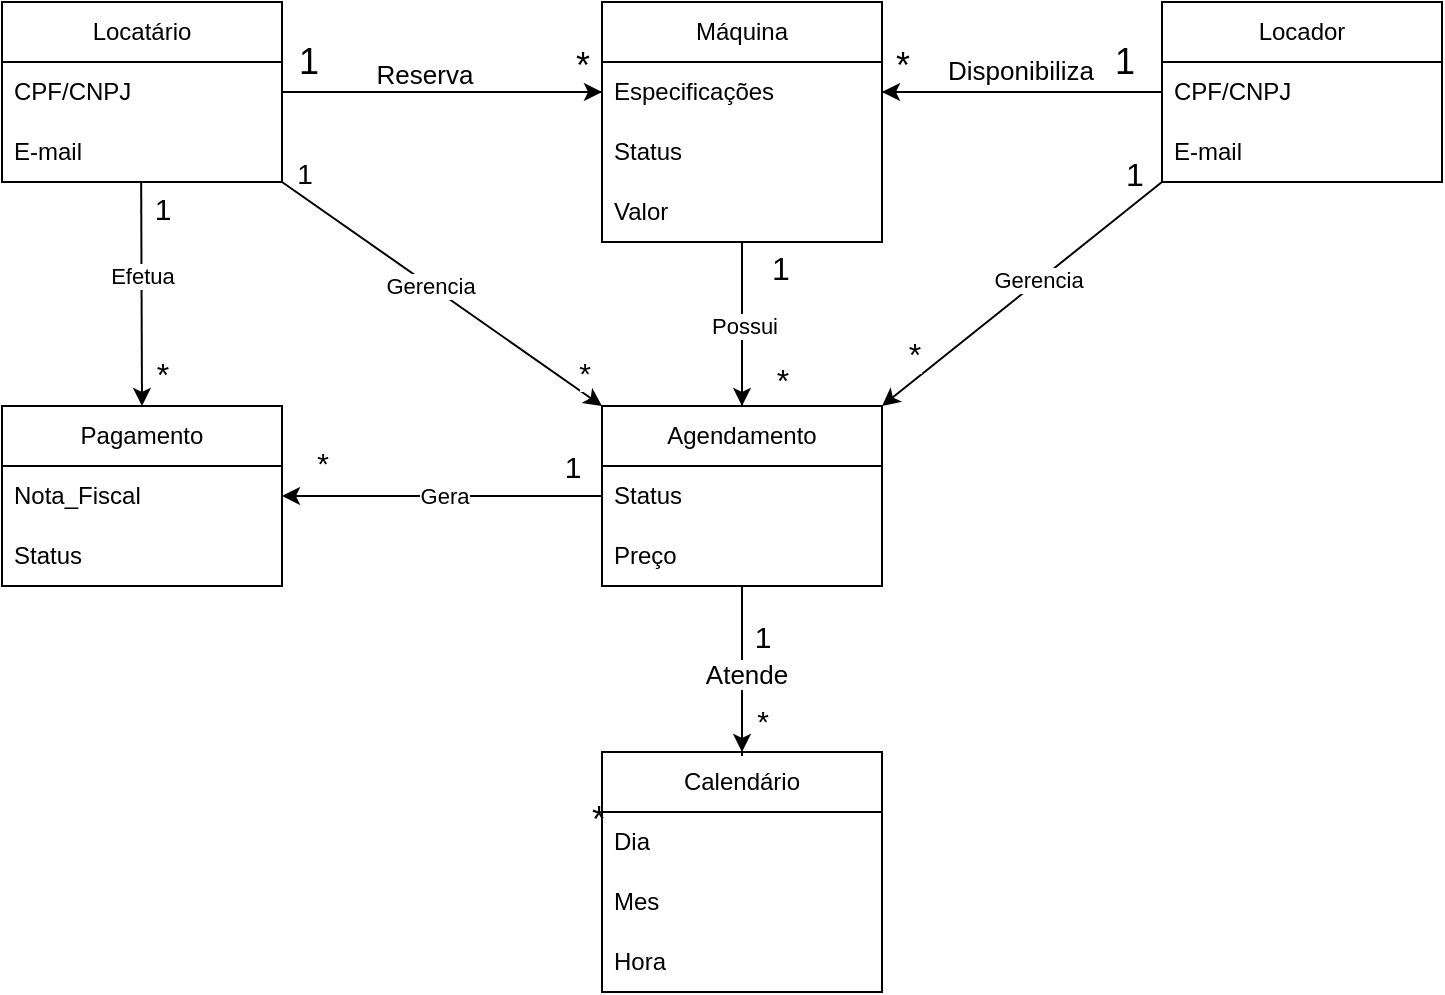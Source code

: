 <mxfile version="22.1.3" type="device">
  <diagram name="Página-1" id="eQrDQsTOoV27ABiLANkc">
    <mxGraphModel dx="934" dy="973" grid="1" gridSize="10" guides="1" tooltips="1" connect="1" arrows="1" fold="1" page="1" pageScale="1" pageWidth="827" pageHeight="1169" math="0" shadow="0">
      <root>
        <mxCell id="0" />
        <mxCell id="1" parent="0" />
        <mxCell id="u8Nk1GrVamjLBrWx-SGE-5" value="Locatário" style="swimlane;fontStyle=0;childLayout=stackLayout;horizontal=1;startSize=30;horizontalStack=0;resizeParent=1;resizeParentMax=0;resizeLast=0;collapsible=1;marginBottom=0;whiteSpace=wrap;html=1;" parent="1" vertex="1">
          <mxGeometry x="60" y="200" width="140" height="90" as="geometry" />
        </mxCell>
        <mxCell id="u8Nk1GrVamjLBrWx-SGE-6" value="CPF/CNPJ" style="text;strokeColor=none;fillColor=none;align=left;verticalAlign=middle;spacingLeft=4;spacingRight=4;overflow=hidden;points=[[0,0.5],[1,0.5]];portConstraint=eastwest;rotatable=0;whiteSpace=wrap;html=1;" parent="u8Nk1GrVamjLBrWx-SGE-5" vertex="1">
          <mxGeometry y="30" width="140" height="30" as="geometry" />
        </mxCell>
        <mxCell id="u8Nk1GrVamjLBrWx-SGE-7" value="E-mail" style="text;strokeColor=none;fillColor=none;align=left;verticalAlign=middle;spacingLeft=4;spacingRight=4;overflow=hidden;points=[[0,0.5],[1,0.5]];portConstraint=eastwest;rotatable=0;whiteSpace=wrap;html=1;" parent="u8Nk1GrVamjLBrWx-SGE-5" vertex="1">
          <mxGeometry y="60" width="140" height="30" as="geometry" />
        </mxCell>
        <mxCell id="u8Nk1GrVamjLBrWx-SGE-9" value="Locador" style="swimlane;fontStyle=0;childLayout=stackLayout;horizontal=1;startSize=30;horizontalStack=0;resizeParent=1;resizeParentMax=0;resizeLast=0;collapsible=1;marginBottom=0;whiteSpace=wrap;html=1;" parent="1" vertex="1">
          <mxGeometry x="640" y="200" width="140" height="90" as="geometry" />
        </mxCell>
        <mxCell id="u8Nk1GrVamjLBrWx-SGE-10" value="CPF/CNPJ" style="text;strokeColor=none;fillColor=none;align=left;verticalAlign=middle;spacingLeft=4;spacingRight=4;overflow=hidden;points=[[0,0.5],[1,0.5]];portConstraint=eastwest;rotatable=0;whiteSpace=wrap;html=1;" parent="u8Nk1GrVamjLBrWx-SGE-9" vertex="1">
          <mxGeometry y="30" width="140" height="30" as="geometry" />
        </mxCell>
        <mxCell id="u8Nk1GrVamjLBrWx-SGE-11" value="E-mail" style="text;strokeColor=none;fillColor=none;align=left;verticalAlign=middle;spacingLeft=4;spacingRight=4;overflow=hidden;points=[[0,0.5],[1,0.5]];portConstraint=eastwest;rotatable=0;whiteSpace=wrap;html=1;" parent="u8Nk1GrVamjLBrWx-SGE-9" vertex="1">
          <mxGeometry y="60" width="140" height="30" as="geometry" />
        </mxCell>
        <mxCell id="u8Nk1GrVamjLBrWx-SGE-27" value="" style="endArrow=none;html=1;rounded=0;exitX=1;exitY=0.5;exitDx=0;exitDy=0;entryX=0;entryY=0.5;entryDx=0;entryDy=0;" parent="1" source="u8Nk1GrVamjLBrWx-SGE-6" target="u8Nk1GrVamjLBrWx-SGE-58" edge="1">
          <mxGeometry width="50" height="50" relative="1" as="geometry">
            <mxPoint x="290" y="500" as="sourcePoint" />
            <mxPoint x="250" y="275" as="targetPoint" />
          </mxGeometry>
        </mxCell>
        <mxCell id="u8Nk1GrVamjLBrWx-SGE-46" value="1" style="edgeLabel;html=1;align=center;verticalAlign=middle;resizable=0;points=[];fontSize=18;" parent="u8Nk1GrVamjLBrWx-SGE-27" vertex="1" connectable="0">
          <mxGeometry x="-0.543" y="1" relative="1" as="geometry">
            <mxPoint x="-24" y="-14" as="offset" />
          </mxGeometry>
        </mxCell>
        <mxCell id="u8Nk1GrVamjLBrWx-SGE-54" value="Reserva" style="edgeLabel;html=1;align=center;verticalAlign=middle;resizable=0;points=[];fontSize=13;" parent="u8Nk1GrVamjLBrWx-SGE-27" vertex="1" connectable="0">
          <mxGeometry x="-0.052" relative="1" as="geometry">
            <mxPoint x="-5" y="-9" as="offset" />
          </mxGeometry>
        </mxCell>
        <mxCell id="dg8OuovaHCVJ2pLsqGc--9" value="*" style="edgeLabel;html=1;align=center;verticalAlign=middle;resizable=0;points=[];fontSize=18;" vertex="1" connectable="0" parent="u8Nk1GrVamjLBrWx-SGE-27">
          <mxGeometry x="0.823" relative="1" as="geometry">
            <mxPoint x="4" y="-13" as="offset" />
          </mxGeometry>
        </mxCell>
        <mxCell id="u8Nk1GrVamjLBrWx-SGE-28" value="" style="endArrow=none;html=1;rounded=0;exitX=1;exitY=0.5;exitDx=0;exitDy=0;entryX=0;entryY=0.5;entryDx=0;entryDy=0;" parent="1" source="u8Nk1GrVamjLBrWx-SGE-58" target="u8Nk1GrVamjLBrWx-SGE-10" edge="1">
          <mxGeometry width="50" height="50" relative="1" as="geometry">
            <mxPoint x="580" y="275" as="sourcePoint" />
            <mxPoint x="560" y="330" as="targetPoint" />
          </mxGeometry>
        </mxCell>
        <mxCell id="u8Nk1GrVamjLBrWx-SGE-40" value="&amp;nbsp;Disponibiliza&amp;nbsp;" style="edgeLabel;html=1;align=center;verticalAlign=middle;resizable=0;points=[];fontSize=13;" parent="u8Nk1GrVamjLBrWx-SGE-28" vertex="1" connectable="0">
          <mxGeometry x="0.033" y="-1" relative="1" as="geometry">
            <mxPoint x="-4" y="-12" as="offset" />
          </mxGeometry>
        </mxCell>
        <mxCell id="u8Nk1GrVamjLBrWx-SGE-47" value="1" style="edgeLabel;html=1;align=center;verticalAlign=middle;resizable=0;points=[];fontSize=18;" parent="u8Nk1GrVamjLBrWx-SGE-28" vertex="1" connectable="0">
          <mxGeometry x="0.56" y="-2" relative="1" as="geometry">
            <mxPoint x="12" y="-17" as="offset" />
          </mxGeometry>
        </mxCell>
        <mxCell id="u8Nk1GrVamjLBrWx-SGE-48" value="*" style="edgeLabel;html=1;align=center;verticalAlign=middle;resizable=0;points=[];fontSize=18;" parent="u8Nk1GrVamjLBrWx-SGE-28" vertex="1" connectable="0">
          <mxGeometry x="-0.26" y="-3" relative="1" as="geometry">
            <mxPoint x="-42" y="-16" as="offset" />
          </mxGeometry>
        </mxCell>
        <mxCell id="u8Nk1GrVamjLBrWx-SGE-30" value="Pagamento" style="swimlane;fontStyle=0;childLayout=stackLayout;horizontal=1;startSize=30;horizontalStack=0;resizeParent=1;resizeParentMax=0;resizeLast=0;collapsible=1;marginBottom=0;whiteSpace=wrap;html=1;" parent="1" vertex="1">
          <mxGeometry x="60" y="402" width="140" height="90" as="geometry" />
        </mxCell>
        <mxCell id="u8Nk1GrVamjLBrWx-SGE-32" value="Nota_Fiscal" style="text;strokeColor=none;fillColor=none;align=left;verticalAlign=middle;spacingLeft=4;spacingRight=4;overflow=hidden;points=[[0,0.5],[1,0.5]];portConstraint=eastwest;rotatable=0;whiteSpace=wrap;html=1;" parent="u8Nk1GrVamjLBrWx-SGE-30" vertex="1">
          <mxGeometry y="30" width="140" height="30" as="geometry" />
        </mxCell>
        <mxCell id="u8Nk1GrVamjLBrWx-SGE-33" value="Status" style="text;strokeColor=none;fillColor=none;align=left;verticalAlign=middle;spacingLeft=4;spacingRight=4;overflow=hidden;points=[[0,0.5],[1,0.5]];portConstraint=eastwest;rotatable=0;whiteSpace=wrap;html=1;" parent="u8Nk1GrVamjLBrWx-SGE-30" vertex="1">
          <mxGeometry y="60" width="140" height="30" as="geometry" />
        </mxCell>
        <mxCell id="dg8OuovaHCVJ2pLsqGc--19" style="edgeStyle=orthogonalEdgeStyle;rounded=0;orthogonalLoop=1;jettySize=auto;html=1;exitX=0.5;exitY=1;exitDx=0;exitDy=0;entryX=0.5;entryY=0;entryDx=0;entryDy=0;" edge="1" parent="1" source="u8Nk1GrVamjLBrWx-SGE-57" target="u8Nk1GrVamjLBrWx-SGE-77">
          <mxGeometry relative="1" as="geometry" />
        </mxCell>
        <mxCell id="u8Nk1GrVamjLBrWx-SGE-57" value="Máquina" style="swimlane;fontStyle=0;childLayout=stackLayout;horizontal=1;startSize=30;horizontalStack=0;resizeParent=1;resizeParentMax=0;resizeLast=0;collapsible=1;marginBottom=0;whiteSpace=wrap;html=1;" parent="1" vertex="1">
          <mxGeometry x="360" y="200" width="140" height="120" as="geometry" />
        </mxCell>
        <mxCell id="u8Nk1GrVamjLBrWx-SGE-58" value="Especificações" style="text;strokeColor=none;fillColor=none;align=left;verticalAlign=middle;spacingLeft=4;spacingRight=4;overflow=hidden;points=[[0,0.5],[1,0.5]];portConstraint=eastwest;rotatable=0;whiteSpace=wrap;html=1;" parent="u8Nk1GrVamjLBrWx-SGE-57" vertex="1">
          <mxGeometry y="30" width="140" height="30" as="geometry" />
        </mxCell>
        <mxCell id="u8Nk1GrVamjLBrWx-SGE-59" value="Status" style="text;strokeColor=none;fillColor=none;align=left;verticalAlign=middle;spacingLeft=4;spacingRight=4;overflow=hidden;points=[[0,0.5],[1,0.5]];portConstraint=eastwest;rotatable=0;whiteSpace=wrap;html=1;" parent="u8Nk1GrVamjLBrWx-SGE-57" vertex="1">
          <mxGeometry y="60" width="140" height="30" as="geometry" />
        </mxCell>
        <mxCell id="dg8OuovaHCVJ2pLsqGc--11" value="Valor" style="text;strokeColor=none;fillColor=none;align=left;verticalAlign=middle;spacingLeft=4;spacingRight=4;overflow=hidden;points=[[0,0.5],[1,0.5]];portConstraint=eastwest;rotatable=0;whiteSpace=wrap;html=1;" vertex="1" parent="u8Nk1GrVamjLBrWx-SGE-57">
          <mxGeometry y="90" width="140" height="30" as="geometry" />
        </mxCell>
        <mxCell id="u8Nk1GrVamjLBrWx-SGE-77" value="Agendamento" style="swimlane;fontStyle=0;childLayout=stackLayout;horizontal=1;startSize=30;horizontalStack=0;resizeParent=1;resizeParentMax=0;resizeLast=0;collapsible=1;marginBottom=0;whiteSpace=wrap;html=1;" parent="1" vertex="1">
          <mxGeometry x="360" y="402" width="140" height="90" as="geometry" />
        </mxCell>
        <mxCell id="u8Nk1GrVamjLBrWx-SGE-78" value="Status" style="text;strokeColor=none;fillColor=none;align=left;verticalAlign=middle;spacingLeft=4;spacingRight=4;overflow=hidden;points=[[0,0.5],[1,0.5]];portConstraint=eastwest;rotatable=0;whiteSpace=wrap;html=1;" parent="u8Nk1GrVamjLBrWx-SGE-77" vertex="1">
          <mxGeometry y="30" width="140" height="30" as="geometry" />
        </mxCell>
        <mxCell id="dg8OuovaHCVJ2pLsqGc--38" value="Preço" style="text;strokeColor=none;fillColor=none;align=left;verticalAlign=middle;spacingLeft=4;spacingRight=4;overflow=hidden;points=[[0,0.5],[1,0.5]];portConstraint=eastwest;rotatable=0;whiteSpace=wrap;html=1;" vertex="1" parent="u8Nk1GrVamjLBrWx-SGE-77">
          <mxGeometry y="60" width="140" height="30" as="geometry" />
        </mxCell>
        <mxCell id="u8Nk1GrVamjLBrWx-SGE-82" value="" style="endArrow=none;html=1;rounded=0;exitX=0.5;exitY=0;exitDx=0;exitDy=0;" parent="1" source="u8Nk1GrVamjLBrWx-SGE-77" edge="1">
          <mxGeometry width="50" height="50" relative="1" as="geometry">
            <mxPoint x="440" y="340" as="sourcePoint" />
            <mxPoint x="430" y="340" as="targetPoint" />
          </mxGeometry>
        </mxCell>
        <mxCell id="u8Nk1GrVamjLBrWx-SGE-84" value="1" style="edgeLabel;html=1;align=center;verticalAlign=middle;resizable=0;points=[];fontSize=16;" parent="u8Nk1GrVamjLBrWx-SGE-82" vertex="1" connectable="0">
          <mxGeometry x="0.731" relative="1" as="geometry">
            <mxPoint x="19" y="-16" as="offset" />
          </mxGeometry>
        </mxCell>
        <mxCell id="u8Nk1GrVamjLBrWx-SGE-85" value="*" style="edgeLabel;html=1;align=center;verticalAlign=middle;resizable=0;points=[];fontSize=16;" parent="u8Nk1GrVamjLBrWx-SGE-82" vertex="1" connectable="0">
          <mxGeometry x="-0.571" y="-2" relative="1" as="geometry">
            <mxPoint x="18" as="offset" />
          </mxGeometry>
        </mxCell>
        <mxCell id="dg8OuovaHCVJ2pLsqGc--20" value="Possui" style="edgeLabel;html=1;align=center;verticalAlign=middle;resizable=0;points=[];" vertex="1" connectable="0" parent="u8Nk1GrVamjLBrWx-SGE-82">
          <mxGeometry x="0.284" y="-1" relative="1" as="geometry">
            <mxPoint as="offset" />
          </mxGeometry>
        </mxCell>
        <mxCell id="dg8OuovaHCVJ2pLsqGc--1" value="*" style="edgeLabel;html=1;align=center;verticalAlign=middle;resizable=0;points=[];fontSize=18;" vertex="1" connectable="0" parent="1">
          <mxGeometry x="357.916" y="608.514" as="geometry" />
        </mxCell>
        <mxCell id="dg8OuovaHCVJ2pLsqGc--3" value="Calendário" style="swimlane;fontStyle=0;childLayout=stackLayout;horizontal=1;startSize=30;horizontalStack=0;resizeParent=1;resizeParentMax=0;resizeLast=0;collapsible=1;marginBottom=0;whiteSpace=wrap;html=1;" vertex="1" parent="1">
          <mxGeometry x="360" y="575" width="140" height="120" as="geometry" />
        </mxCell>
        <mxCell id="dg8OuovaHCVJ2pLsqGc--4" value="Dia" style="text;strokeColor=none;fillColor=none;align=left;verticalAlign=middle;spacingLeft=4;spacingRight=4;overflow=hidden;points=[[0,0.5],[1,0.5]];portConstraint=eastwest;rotatable=0;whiteSpace=wrap;html=1;" vertex="1" parent="dg8OuovaHCVJ2pLsqGc--3">
          <mxGeometry y="30" width="140" height="30" as="geometry" />
        </mxCell>
        <mxCell id="dg8OuovaHCVJ2pLsqGc--5" value="Mes" style="text;strokeColor=none;fillColor=none;align=left;verticalAlign=middle;spacingLeft=4;spacingRight=4;overflow=hidden;points=[[0,0.5],[1,0.5]];portConstraint=eastwest;rotatable=0;whiteSpace=wrap;html=1;" vertex="1" parent="dg8OuovaHCVJ2pLsqGc--3">
          <mxGeometry y="60" width="140" height="30" as="geometry" />
        </mxCell>
        <mxCell id="dg8OuovaHCVJ2pLsqGc--6" value="Hora" style="text;strokeColor=none;fillColor=none;align=left;verticalAlign=middle;spacingLeft=4;spacingRight=4;overflow=hidden;points=[[0,0.5],[1,0.5]];portConstraint=eastwest;rotatable=0;whiteSpace=wrap;html=1;" vertex="1" parent="dg8OuovaHCVJ2pLsqGc--3">
          <mxGeometry y="90" width="140" height="30" as="geometry" />
        </mxCell>
        <mxCell id="dg8OuovaHCVJ2pLsqGc--7" value="" style="endArrow=none;html=1;rounded=0;exitX=0.5;exitY=0;exitDx=0;exitDy=0;" edge="1" parent="1">
          <mxGeometry width="50" height="50" relative="1" as="geometry">
            <mxPoint x="430" y="577" as="sourcePoint" />
            <mxPoint x="430" y="492" as="targetPoint" />
          </mxGeometry>
        </mxCell>
        <mxCell id="dg8OuovaHCVJ2pLsqGc--12" value="Atende" style="edgeLabel;html=1;align=center;verticalAlign=middle;resizable=0;points=[];fontSize=13;" vertex="1" connectable="0" parent="dg8OuovaHCVJ2pLsqGc--7">
          <mxGeometry x="-0.021" y="-2" relative="1" as="geometry">
            <mxPoint as="offset" />
          </mxGeometry>
        </mxCell>
        <mxCell id="dg8OuovaHCVJ2pLsqGc--21" value="1" style="edgeLabel;html=1;align=center;verticalAlign=middle;resizable=0;points=[];fontSize=15;" vertex="1" connectable="0" parent="dg8OuovaHCVJ2pLsqGc--7">
          <mxGeometry x="0.757" y="1" relative="1" as="geometry">
            <mxPoint x="11" y="14" as="offset" />
          </mxGeometry>
        </mxCell>
        <mxCell id="dg8OuovaHCVJ2pLsqGc--14" style="edgeStyle=orthogonalEdgeStyle;rounded=0;orthogonalLoop=1;jettySize=auto;html=1;exitX=0;exitY=0.5;exitDx=0;exitDy=0;entryX=1;entryY=0.5;entryDx=0;entryDy=0;" edge="1" parent="1" source="u8Nk1GrVamjLBrWx-SGE-78" target="u8Nk1GrVamjLBrWx-SGE-32">
          <mxGeometry relative="1" as="geometry" />
        </mxCell>
        <mxCell id="dg8OuovaHCVJ2pLsqGc--24" value="Gera" style="edgeLabel;html=1;align=center;verticalAlign=middle;resizable=0;points=[];" vertex="1" connectable="0" parent="dg8OuovaHCVJ2pLsqGc--14">
          <mxGeometry x="-0.013" y="3" relative="1" as="geometry">
            <mxPoint y="-3" as="offset" />
          </mxGeometry>
        </mxCell>
        <mxCell id="dg8OuovaHCVJ2pLsqGc--27" value="*" style="edgeLabel;html=1;align=center;verticalAlign=middle;resizable=0;points=[];fontSize=15;" vertex="1" connectable="0" parent="dg8OuovaHCVJ2pLsqGc--14">
          <mxGeometry x="0.754" y="-1" relative="1" as="geometry">
            <mxPoint y="-16" as="offset" />
          </mxGeometry>
        </mxCell>
        <mxCell id="dg8OuovaHCVJ2pLsqGc--29" value="1" style="edgeLabel;html=1;align=center;verticalAlign=middle;resizable=0;points=[];fontSize=15;" vertex="1" connectable="0" parent="dg8OuovaHCVJ2pLsqGc--14">
          <mxGeometry x="-0.815" y="-2" relative="1" as="geometry">
            <mxPoint y="-13" as="offset" />
          </mxGeometry>
        </mxCell>
        <mxCell id="dg8OuovaHCVJ2pLsqGc--15" value="" style="endArrow=classic;html=1;rounded=0;exitX=0.497;exitY=0.993;exitDx=0;exitDy=0;exitPerimeter=0;entryX=0.5;entryY=0;entryDx=0;entryDy=0;" edge="1" parent="1" source="u8Nk1GrVamjLBrWx-SGE-7" target="u8Nk1GrVamjLBrWx-SGE-30">
          <mxGeometry width="50" height="50" relative="1" as="geometry">
            <mxPoint x="105" y="380" as="sourcePoint" />
            <mxPoint x="155" y="330" as="targetPoint" />
          </mxGeometry>
        </mxCell>
        <mxCell id="dg8OuovaHCVJ2pLsqGc--23" value="Efetua" style="edgeLabel;html=1;align=center;verticalAlign=middle;resizable=0;points=[];" vertex="1" connectable="0" parent="dg8OuovaHCVJ2pLsqGc--15">
          <mxGeometry x="-0.164" relative="1" as="geometry">
            <mxPoint as="offset" />
          </mxGeometry>
        </mxCell>
        <mxCell id="dg8OuovaHCVJ2pLsqGc--25" value="1" style="edgeLabel;html=1;align=center;verticalAlign=middle;resizable=0;points=[];fontSize=15;" vertex="1" connectable="0" parent="dg8OuovaHCVJ2pLsqGc--15">
          <mxGeometry x="-0.766" y="1" relative="1" as="geometry">
            <mxPoint x="9" as="offset" />
          </mxGeometry>
        </mxCell>
        <mxCell id="dg8OuovaHCVJ2pLsqGc--26" value="*" style="edgeLabel;html=1;align=center;verticalAlign=middle;resizable=0;points=[];fontSize=16;" vertex="1" connectable="0" parent="dg8OuovaHCVJ2pLsqGc--15">
          <mxGeometry x="0.709" y="1" relative="1" as="geometry">
            <mxPoint x="9" as="offset" />
          </mxGeometry>
        </mxCell>
        <mxCell id="dg8OuovaHCVJ2pLsqGc--16" style="edgeStyle=orthogonalEdgeStyle;rounded=0;orthogonalLoop=1;jettySize=auto;html=1;exitX=1;exitY=0.5;exitDx=0;exitDy=0;entryX=0;entryY=0.5;entryDx=0;entryDy=0;" edge="1" parent="1" source="u8Nk1GrVamjLBrWx-SGE-6" target="u8Nk1GrVamjLBrWx-SGE-58">
          <mxGeometry relative="1" as="geometry" />
        </mxCell>
        <mxCell id="dg8OuovaHCVJ2pLsqGc--17" style="edgeStyle=orthogonalEdgeStyle;rounded=0;orthogonalLoop=1;jettySize=auto;html=1;exitX=0;exitY=0.5;exitDx=0;exitDy=0;entryX=1;entryY=0.5;entryDx=0;entryDy=0;" edge="1" parent="1" source="u8Nk1GrVamjLBrWx-SGE-10" target="u8Nk1GrVamjLBrWx-SGE-58">
          <mxGeometry relative="1" as="geometry" />
        </mxCell>
        <mxCell id="dg8OuovaHCVJ2pLsqGc--18" value="" style="endArrow=classic;html=1;rounded=0;entryX=0.5;entryY=0;entryDx=0;entryDy=0;" edge="1" parent="1" target="dg8OuovaHCVJ2pLsqGc--3">
          <mxGeometry width="50" height="50" relative="1" as="geometry">
            <mxPoint x="430" y="553" as="sourcePoint" />
            <mxPoint x="357.92" y="525" as="targetPoint" />
          </mxGeometry>
        </mxCell>
        <mxCell id="dg8OuovaHCVJ2pLsqGc--22" value="*" style="edgeLabel;html=1;align=center;verticalAlign=middle;resizable=0;points=[];fontSize=15;" vertex="1" connectable="0" parent="dg8OuovaHCVJ2pLsqGc--18">
          <mxGeometry x="-0.307" relative="1" as="geometry">
            <mxPoint x="10" y="-2" as="offset" />
          </mxGeometry>
        </mxCell>
        <mxCell id="dg8OuovaHCVJ2pLsqGc--30" value="" style="endArrow=classic;html=1;rounded=0;entryX=0;entryY=0;entryDx=0;entryDy=0;" edge="1" parent="1" target="u8Nk1GrVamjLBrWx-SGE-77">
          <mxGeometry width="50" height="50" relative="1" as="geometry">
            <mxPoint x="200" y="290" as="sourcePoint" />
            <mxPoint x="290" y="320" as="targetPoint" />
          </mxGeometry>
        </mxCell>
        <mxCell id="dg8OuovaHCVJ2pLsqGc--32" value="1" style="edgeLabel;html=1;align=center;verticalAlign=middle;resizable=0;points=[];fontSize=14;" vertex="1" connectable="0" parent="dg8OuovaHCVJ2pLsqGc--30">
          <mxGeometry x="-0.913" y="-1" relative="1" as="geometry">
            <mxPoint x="4" y="-10" as="offset" />
          </mxGeometry>
        </mxCell>
        <mxCell id="dg8OuovaHCVJ2pLsqGc--33" value="*" style="edgeLabel;html=1;align=center;verticalAlign=middle;resizable=0;points=[];fontSize=15;" vertex="1" connectable="0" parent="dg8OuovaHCVJ2pLsqGc--30">
          <mxGeometry x="0.864" relative="1" as="geometry">
            <mxPoint x="2" y="-10" as="offset" />
          </mxGeometry>
        </mxCell>
        <mxCell id="dg8OuovaHCVJ2pLsqGc--34" value="Gerencia" style="edgeLabel;html=1;align=center;verticalAlign=middle;resizable=0;points=[];" vertex="1" connectable="0" parent="dg8OuovaHCVJ2pLsqGc--30">
          <mxGeometry x="-0.081" relative="1" as="geometry">
            <mxPoint as="offset" />
          </mxGeometry>
        </mxCell>
        <mxCell id="dg8OuovaHCVJ2pLsqGc--31" value="" style="endArrow=classic;html=1;rounded=0;exitX=0.001;exitY=0.995;exitDx=0;exitDy=0;exitPerimeter=0;entryX=1;entryY=0;entryDx=0;entryDy=0;" edge="1" parent="1" source="u8Nk1GrVamjLBrWx-SGE-11" target="u8Nk1GrVamjLBrWx-SGE-77">
          <mxGeometry width="50" height="50" relative="1" as="geometry">
            <mxPoint x="550" y="402" as="sourcePoint" />
            <mxPoint x="600" y="352" as="targetPoint" />
          </mxGeometry>
        </mxCell>
        <mxCell id="dg8OuovaHCVJ2pLsqGc--35" value="Gerencia" style="edgeLabel;html=1;align=center;verticalAlign=middle;resizable=0;points=[];" vertex="1" connectable="0" parent="dg8OuovaHCVJ2pLsqGc--31">
          <mxGeometry x="-0.113" y="-1" relative="1" as="geometry">
            <mxPoint as="offset" />
          </mxGeometry>
        </mxCell>
        <mxCell id="dg8OuovaHCVJ2pLsqGc--36" value="1" style="edgeLabel;html=1;align=center;verticalAlign=middle;resizable=0;points=[];fontSize=16;" vertex="1" connectable="0" parent="dg8OuovaHCVJ2pLsqGc--31">
          <mxGeometry x="-0.809" y="1" relative="1" as="geometry">
            <mxPoint x="-2" y="-16" as="offset" />
          </mxGeometry>
        </mxCell>
        <mxCell id="dg8OuovaHCVJ2pLsqGc--37" value="*" style="edgeLabel;html=1;align=center;verticalAlign=middle;resizable=0;points=[];fontSize=16;" vertex="1" connectable="0" parent="dg8OuovaHCVJ2pLsqGc--31">
          <mxGeometry x="0.692" y="2" relative="1" as="geometry">
            <mxPoint x="-7" y="-11" as="offset" />
          </mxGeometry>
        </mxCell>
      </root>
    </mxGraphModel>
  </diagram>
</mxfile>
